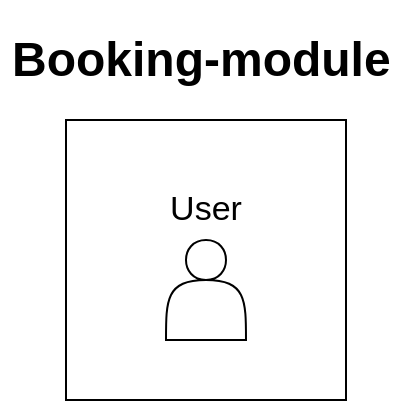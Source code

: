 <mxfile version="20.5.2" type="device"><diagram id="BSj62D4tF9uCUmQIX5ft" name="Page-1"><mxGraphModel dx="1038" dy="556" grid="1" gridSize="10" guides="1" tooltips="1" connect="1" arrows="1" fold="1" page="1" pageScale="1" pageWidth="850" pageHeight="1100" math="0" shadow="0"><root><mxCell id="0"/><mxCell id="1" parent="0"/><mxCell id="Tk8JvVvPLwjcA__gN4RQ-1" value="" style="rounded=0;whiteSpace=wrap;html=1;" vertex="1" parent="1"><mxGeometry x="200" y="150" width="140" height="140" as="geometry"/></mxCell><mxCell id="Tk8JvVvPLwjcA__gN4RQ-2" value="" style="shape=actor;whiteSpace=wrap;html=1;" vertex="1" parent="1"><mxGeometry x="250" y="210" width="40" height="50" as="geometry"/></mxCell><mxCell id="Tk8JvVvPLwjcA__gN4RQ-4" value="&lt;font style=&quot;font-size: 17px;&quot;&gt;User&lt;/font&gt;" style="text;html=1;strokeColor=none;fillColor=none;align=center;verticalAlign=middle;whiteSpace=wrap;rounded=0;" vertex="1" parent="1"><mxGeometry x="240" y="180" width="60" height="30" as="geometry"/></mxCell><mxCell id="Tk8JvVvPLwjcA__gN4RQ-5" value="&lt;h1&gt;Booking-module&lt;/h1&gt;&lt;p&gt;&lt;br&gt;&lt;/p&gt;" style="text;html=1;strokeColor=none;fillColor=none;spacing=5;spacingTop=-20;whiteSpace=wrap;overflow=hidden;rounded=0;" vertex="1" parent="1"><mxGeometry x="167.5" y="100" width="205" height="50" as="geometry"/></mxCell></root></mxGraphModel></diagram></mxfile>